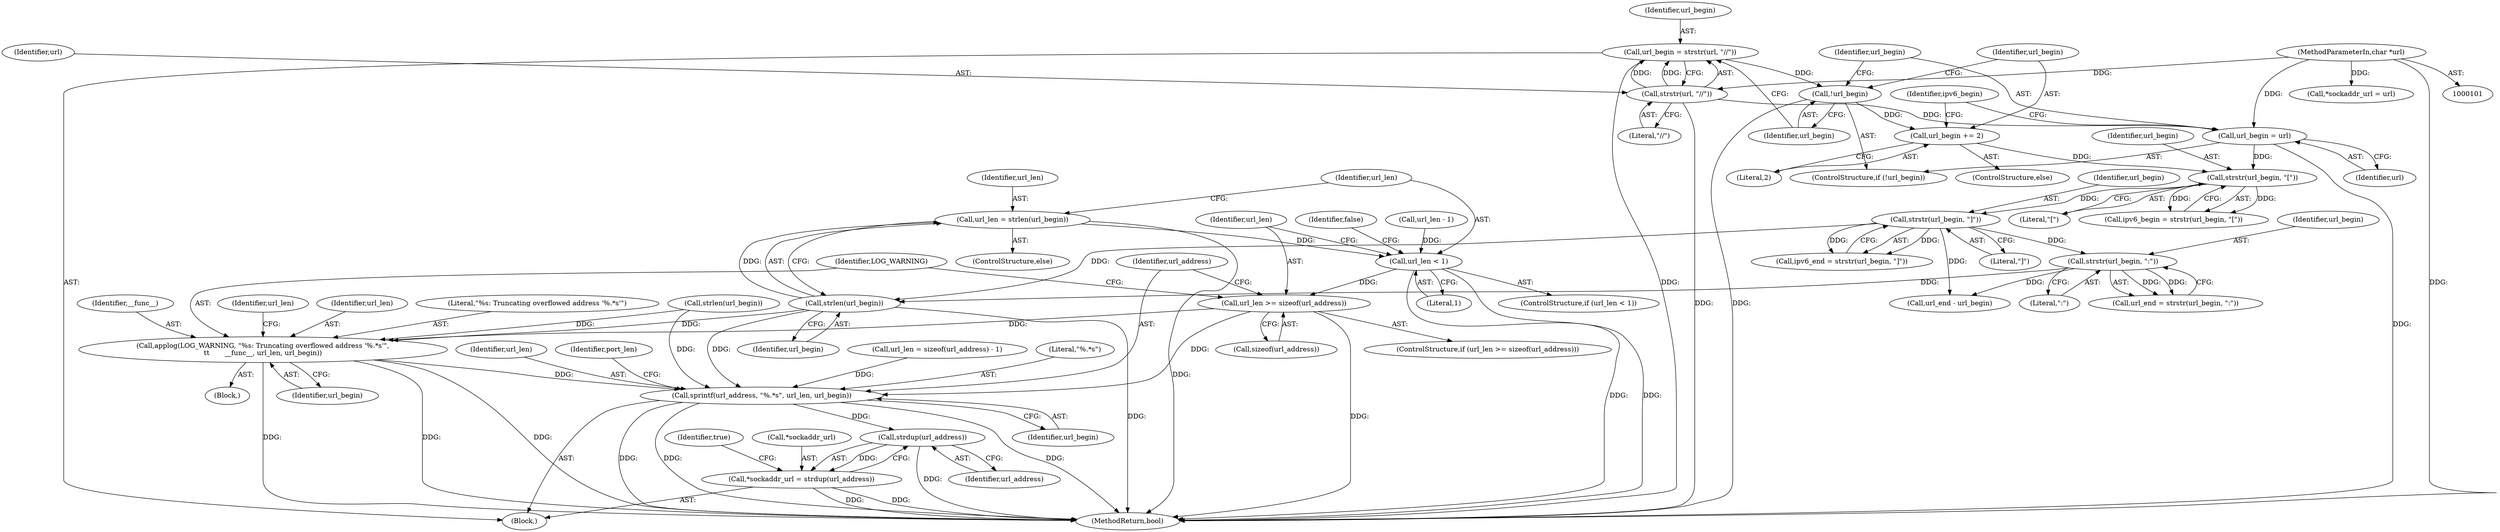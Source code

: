 digraph "0_sgminer_b65574bef233474e915fdf18614aa211e31cc6c2@API" {
"1000197" [label="(Call,url_len = strlen(url_begin))"];
"1000199" [label="(Call,strlen(url_begin))"];
"1000166" [label="(Call,strstr(url_begin, \":\"))"];
"1000147" [label="(Call,strstr(url_begin, \"]\"))"];
"1000142" [label="(Call,strstr(url_begin, \"[\"))"];
"1000133" [label="(Call,url_begin = url)"];
"1000127" [label="(Call,strstr(url, \"//\"))"];
"1000102" [label="(MethodParameterIn,char *url)"];
"1000137" [label="(Call,url_begin += 2)"];
"1000131" [label="(Call,!url_begin)"];
"1000125" [label="(Call,url_begin = strstr(url, \"//\"))"];
"1000202" [label="(Call,url_len < 1)"];
"1000208" [label="(Call,url_len >= sizeof(url_address))"];
"1000213" [label="(Call,applog(LOG_WARNING, \"%s: Truncating overflowed address '%.*s'\",\n\t\t       __func__, url_len, url_begin))"];
"1000225" [label="(Call,sprintf(url_address, \"%.*s\", url_len, url_begin))"];
"1000263" [label="(Call,strdup(url_address))"];
"1000260" [label="(Call,*sockaddr_url = strdup(url_address))"];
"1000166" [label="(Call,strstr(url_begin, \":\"))"];
"1000217" [label="(Identifier,url_len)"];
"1000135" [label="(Identifier,url)"];
"1000226" [label="(Identifier,url_address)"];
"1000219" [label="(Call,url_len = sizeof(url_address) - 1)"];
"1000198" [label="(Identifier,url_len)"];
"1000263" [label="(Call,strdup(url_address))"];
"1000138" [label="(Identifier,url_begin)"];
"1000197" [label="(Call,url_len = strlen(url_begin))"];
"1000129" [label="(Literal,\"//\")"];
"1000128" [label="(Identifier,url)"];
"1000261" [label="(Call,*sockaddr_url)"];
"1000225" [label="(Call,sprintf(url_address, \"%.*s\", url_len, url_begin))"];
"1000215" [label="(Literal,\"%s: Truncating overflowed address '%.*s'\")"];
"1000142" [label="(Call,strstr(url_begin, \"[\"))"];
"1000201" [label="(ControlStructure,if (url_len < 1))"];
"1000127" [label="(Call,strstr(url, \"//\"))"];
"1000132" [label="(Identifier,url_begin)"];
"1000213" [label="(Call,applog(LOG_WARNING, \"%s: Truncating overflowed address '%.*s'\",\n\t\t       __func__, url_len, url_begin))"];
"1000130" [label="(ControlStructure,if (!url_begin))"];
"1000199" [label="(Call,strlen(url_begin))"];
"1000204" [label="(Literal,1)"];
"1000266" [label="(Identifier,true)"];
"1000214" [label="(Identifier,LOG_WARNING)"];
"1000203" [label="(Identifier,url_len)"];
"1000148" [label="(Identifier,url_begin)"];
"1000136" [label="(ControlStructure,else)"];
"1000209" [label="(Identifier,url_len)"];
"1000125" [label="(Call,url_begin = strstr(url, \"//\"))"];
"1000216" [label="(Identifier,__func__)"];
"1000229" [label="(Identifier,url_begin)"];
"1000168" [label="(Literal,\":\")"];
"1000140" [label="(Call,ipv6_begin = strstr(url_begin, \"[\"))"];
"1000143" [label="(Identifier,url_begin)"];
"1000200" [label="(Identifier,url_begin)"];
"1000264" [label="(Identifier,url_address)"];
"1000167" [label="(Identifier,url_begin)"];
"1000196" [label="(ControlStructure,else)"];
"1000134" [label="(Identifier,url_begin)"];
"1000131" [label="(Call,!url_begin)"];
"1000206" [label="(Identifier,false)"];
"1000174" [label="(Call,url_end - url_begin)"];
"1000210" [label="(Call,sizeof(url_address))"];
"1000149" [label="(Literal,\"]\")"];
"1000121" [label="(Call,*sockaddr_url = url)"];
"1000133" [label="(Call,url_begin = url)"];
"1000102" [label="(MethodParameterIn,char *url)"];
"1000164" [label="(Call,url_end = strstr(url_begin, \":\"))"];
"1000260" [label="(Call,*sockaddr_url = strdup(url_address))"];
"1000182" [label="(Call,url_len - 1)"];
"1000141" [label="(Identifier,ipv6_begin)"];
"1000208" [label="(Call,url_len >= sizeof(url_address))"];
"1000220" [label="(Identifier,url_len)"];
"1000227" [label="(Literal,\"%.*s\")"];
"1000147" [label="(Call,strstr(url_begin, \"]\"))"];
"1000218" [label="(Identifier,url_begin)"];
"1000145" [label="(Call,ipv6_end = strstr(url_begin, \"]\"))"];
"1000126" [label="(Identifier,url_begin)"];
"1000180" [label="(Call,strlen(url_begin))"];
"1000105" [label="(Block,)"];
"1000212" [label="(Block,)"];
"1000139" [label="(Literal,2)"];
"1000207" [label="(ControlStructure,if (url_len >= sizeof(url_address)))"];
"1000228" [label="(Identifier,url_len)"];
"1000267" [label="(MethodReturn,bool)"];
"1000144" [label="(Literal,\"[\")"];
"1000137" [label="(Call,url_begin += 2)"];
"1000231" [label="(Identifier,port_len)"];
"1000202" [label="(Call,url_len < 1)"];
"1000197" -> "1000196"  [label="AST: "];
"1000197" -> "1000199"  [label="CFG: "];
"1000198" -> "1000197"  [label="AST: "];
"1000199" -> "1000197"  [label="AST: "];
"1000203" -> "1000197"  [label="CFG: "];
"1000197" -> "1000267"  [label="DDG: "];
"1000199" -> "1000197"  [label="DDG: "];
"1000197" -> "1000202"  [label="DDG: "];
"1000199" -> "1000200"  [label="CFG: "];
"1000200" -> "1000199"  [label="AST: "];
"1000199" -> "1000267"  [label="DDG: "];
"1000166" -> "1000199"  [label="DDG: "];
"1000147" -> "1000199"  [label="DDG: "];
"1000199" -> "1000213"  [label="DDG: "];
"1000199" -> "1000225"  [label="DDG: "];
"1000166" -> "1000164"  [label="AST: "];
"1000166" -> "1000168"  [label="CFG: "];
"1000167" -> "1000166"  [label="AST: "];
"1000168" -> "1000166"  [label="AST: "];
"1000164" -> "1000166"  [label="CFG: "];
"1000166" -> "1000164"  [label="DDG: "];
"1000166" -> "1000164"  [label="DDG: "];
"1000147" -> "1000166"  [label="DDG: "];
"1000166" -> "1000174"  [label="DDG: "];
"1000147" -> "1000145"  [label="AST: "];
"1000147" -> "1000149"  [label="CFG: "];
"1000148" -> "1000147"  [label="AST: "];
"1000149" -> "1000147"  [label="AST: "];
"1000145" -> "1000147"  [label="CFG: "];
"1000147" -> "1000145"  [label="DDG: "];
"1000147" -> "1000145"  [label="DDG: "];
"1000142" -> "1000147"  [label="DDG: "];
"1000147" -> "1000174"  [label="DDG: "];
"1000142" -> "1000140"  [label="AST: "];
"1000142" -> "1000144"  [label="CFG: "];
"1000143" -> "1000142"  [label="AST: "];
"1000144" -> "1000142"  [label="AST: "];
"1000140" -> "1000142"  [label="CFG: "];
"1000142" -> "1000140"  [label="DDG: "];
"1000142" -> "1000140"  [label="DDG: "];
"1000133" -> "1000142"  [label="DDG: "];
"1000137" -> "1000142"  [label="DDG: "];
"1000133" -> "1000130"  [label="AST: "];
"1000133" -> "1000135"  [label="CFG: "];
"1000134" -> "1000133"  [label="AST: "];
"1000135" -> "1000133"  [label="AST: "];
"1000141" -> "1000133"  [label="CFG: "];
"1000133" -> "1000267"  [label="DDG: "];
"1000127" -> "1000133"  [label="DDG: "];
"1000102" -> "1000133"  [label="DDG: "];
"1000127" -> "1000125"  [label="AST: "];
"1000127" -> "1000129"  [label="CFG: "];
"1000128" -> "1000127"  [label="AST: "];
"1000129" -> "1000127"  [label="AST: "];
"1000125" -> "1000127"  [label="CFG: "];
"1000127" -> "1000267"  [label="DDG: "];
"1000127" -> "1000125"  [label="DDG: "];
"1000127" -> "1000125"  [label="DDG: "];
"1000102" -> "1000127"  [label="DDG: "];
"1000102" -> "1000101"  [label="AST: "];
"1000102" -> "1000267"  [label="DDG: "];
"1000102" -> "1000121"  [label="DDG: "];
"1000137" -> "1000136"  [label="AST: "];
"1000137" -> "1000139"  [label="CFG: "];
"1000138" -> "1000137"  [label="AST: "];
"1000139" -> "1000137"  [label="AST: "];
"1000141" -> "1000137"  [label="CFG: "];
"1000131" -> "1000137"  [label="DDG: "];
"1000131" -> "1000130"  [label="AST: "];
"1000131" -> "1000132"  [label="CFG: "];
"1000132" -> "1000131"  [label="AST: "];
"1000134" -> "1000131"  [label="CFG: "];
"1000138" -> "1000131"  [label="CFG: "];
"1000131" -> "1000267"  [label="DDG: "];
"1000125" -> "1000131"  [label="DDG: "];
"1000125" -> "1000105"  [label="AST: "];
"1000126" -> "1000125"  [label="AST: "];
"1000132" -> "1000125"  [label="CFG: "];
"1000125" -> "1000267"  [label="DDG: "];
"1000202" -> "1000201"  [label="AST: "];
"1000202" -> "1000204"  [label="CFG: "];
"1000203" -> "1000202"  [label="AST: "];
"1000204" -> "1000202"  [label="AST: "];
"1000206" -> "1000202"  [label="CFG: "];
"1000209" -> "1000202"  [label="CFG: "];
"1000202" -> "1000267"  [label="DDG: "];
"1000202" -> "1000267"  [label="DDG: "];
"1000182" -> "1000202"  [label="DDG: "];
"1000202" -> "1000208"  [label="DDG: "];
"1000208" -> "1000207"  [label="AST: "];
"1000208" -> "1000210"  [label="CFG: "];
"1000209" -> "1000208"  [label="AST: "];
"1000210" -> "1000208"  [label="AST: "];
"1000214" -> "1000208"  [label="CFG: "];
"1000226" -> "1000208"  [label="CFG: "];
"1000208" -> "1000267"  [label="DDG: "];
"1000208" -> "1000213"  [label="DDG: "];
"1000208" -> "1000225"  [label="DDG: "];
"1000213" -> "1000212"  [label="AST: "];
"1000213" -> "1000218"  [label="CFG: "];
"1000214" -> "1000213"  [label="AST: "];
"1000215" -> "1000213"  [label="AST: "];
"1000216" -> "1000213"  [label="AST: "];
"1000217" -> "1000213"  [label="AST: "];
"1000218" -> "1000213"  [label="AST: "];
"1000220" -> "1000213"  [label="CFG: "];
"1000213" -> "1000267"  [label="DDG: "];
"1000213" -> "1000267"  [label="DDG: "];
"1000213" -> "1000267"  [label="DDG: "];
"1000180" -> "1000213"  [label="DDG: "];
"1000213" -> "1000225"  [label="DDG: "];
"1000225" -> "1000105"  [label="AST: "];
"1000225" -> "1000229"  [label="CFG: "];
"1000226" -> "1000225"  [label="AST: "];
"1000227" -> "1000225"  [label="AST: "];
"1000228" -> "1000225"  [label="AST: "];
"1000229" -> "1000225"  [label="AST: "];
"1000231" -> "1000225"  [label="CFG: "];
"1000225" -> "1000267"  [label="DDG: "];
"1000225" -> "1000267"  [label="DDG: "];
"1000225" -> "1000267"  [label="DDG: "];
"1000219" -> "1000225"  [label="DDG: "];
"1000180" -> "1000225"  [label="DDG: "];
"1000225" -> "1000263"  [label="DDG: "];
"1000263" -> "1000260"  [label="AST: "];
"1000263" -> "1000264"  [label="CFG: "];
"1000264" -> "1000263"  [label="AST: "];
"1000260" -> "1000263"  [label="CFG: "];
"1000263" -> "1000267"  [label="DDG: "];
"1000263" -> "1000260"  [label="DDG: "];
"1000260" -> "1000105"  [label="AST: "];
"1000261" -> "1000260"  [label="AST: "];
"1000266" -> "1000260"  [label="CFG: "];
"1000260" -> "1000267"  [label="DDG: "];
"1000260" -> "1000267"  [label="DDG: "];
}

